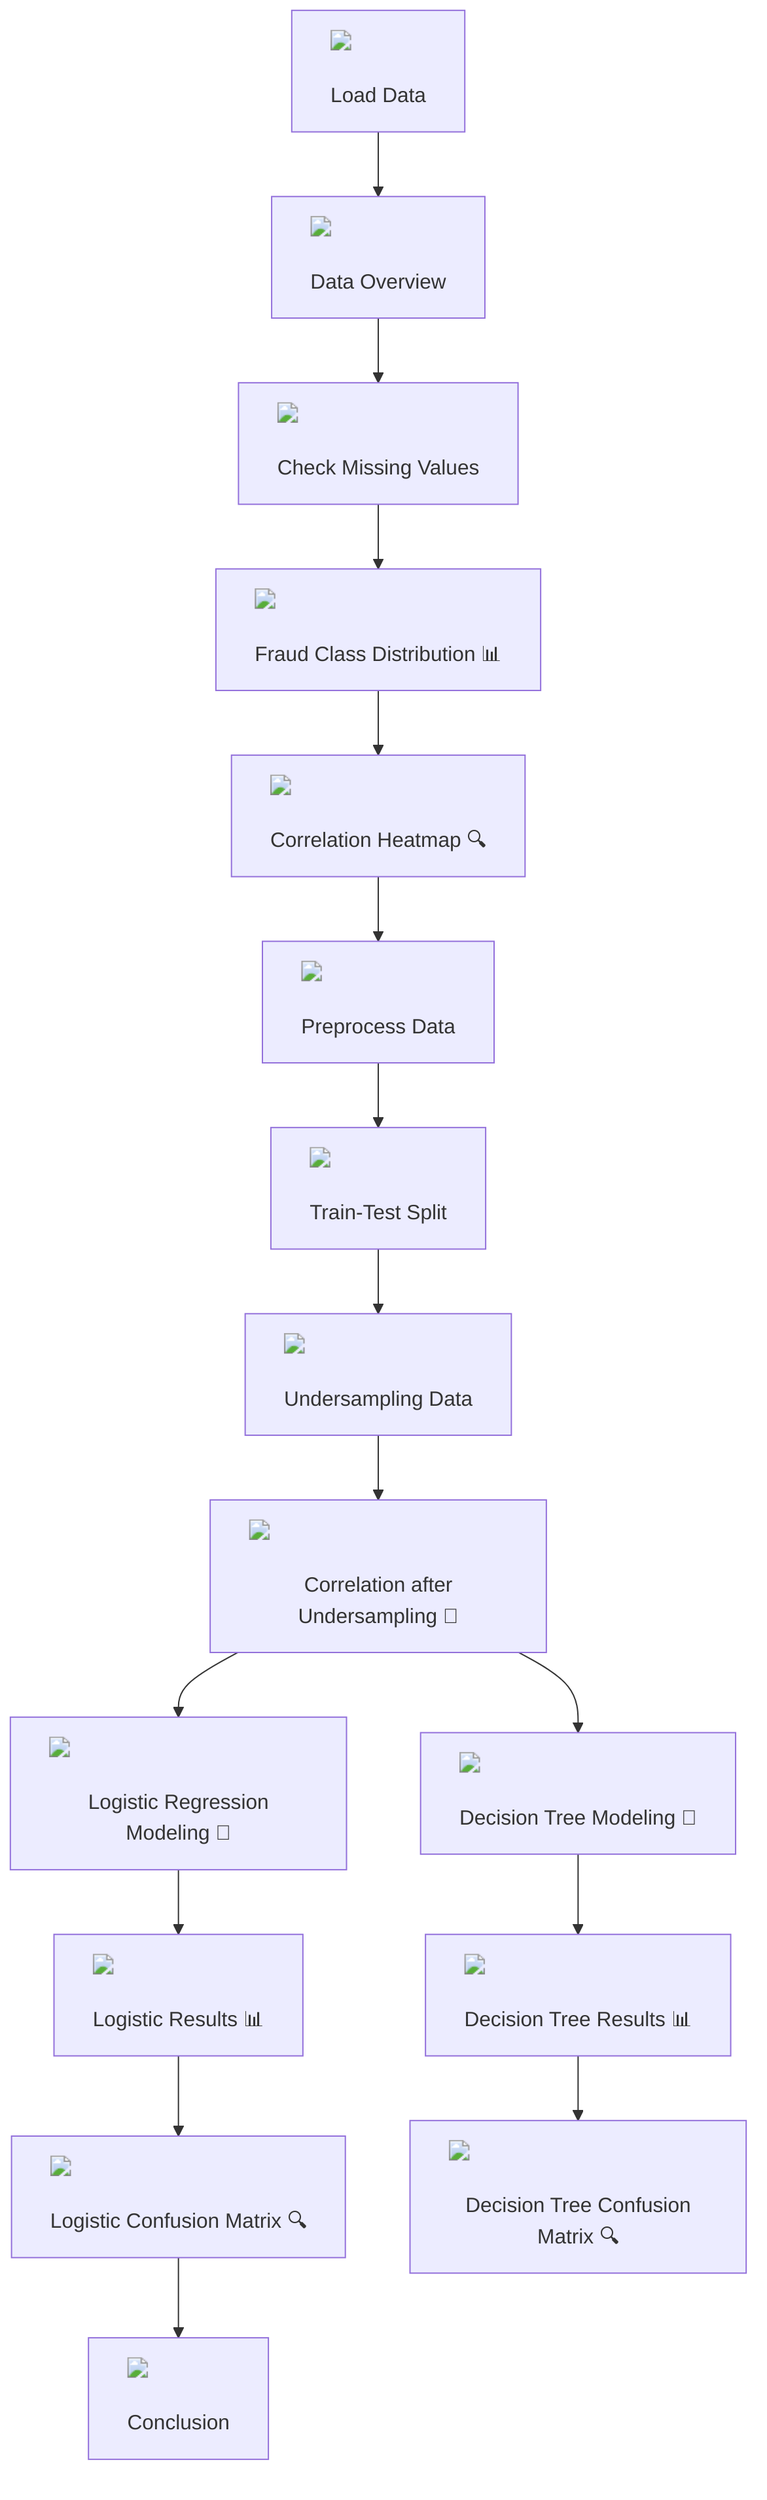 flowchart TD
    A["<img src='icons/file.svg'/> <br/> Load Data"] --> B["<img src='table.svg'/> <br/> Data Overview"]
    B --> C["<img src='icons/column_split.svg'/> <br/> Check Missing Values"]
    C --> D["<img src='barplot_template.svg'/> <br/> Fraud Class Distribution 📊"]
    D --> E["<img src='heatmap_template.svg'/> <br/> Correlation Heatmap 🔍"]
    E --> F["<img src='icons/row_split.svg'/> <br/> Preprocess Data"]
    F --> G["<img src='icons/column_split.svg'/> <br/> Train-Test Split"]
    G --> H["<img src='icon/row_split.svg'/> <br/> Undersampling Data"]
    H --> I["<img src='heatmap_template.svg'/> <br/> Correlation after Undersampling 🔄"]
    I --> J["<img src='brain.svg'/> <br/> Logistic Regression Modeling 🧠"]
    J --> K["<img src='barplot_template.svg'/> <br/> Logistic Results 📊"]
    I --> L["<img src='brain.svg'/> <br/> Decision Tree Modeling 🌳"]
    L --> M["<img src='barplot_template.svg'/> <br/> Decision Tree Results 📊"]
    K --> N["<img src='heatmap_template.svg'/> <br/> Logistic Confusion Matrix 🔍"]
    M --> O["<img src='heatmap_template.svg'/> <br/> Decision Tree Confusion Matrix 🔍"]
    N --> P["<img src='icons/table.svg'/> <br/> Conclusion"]